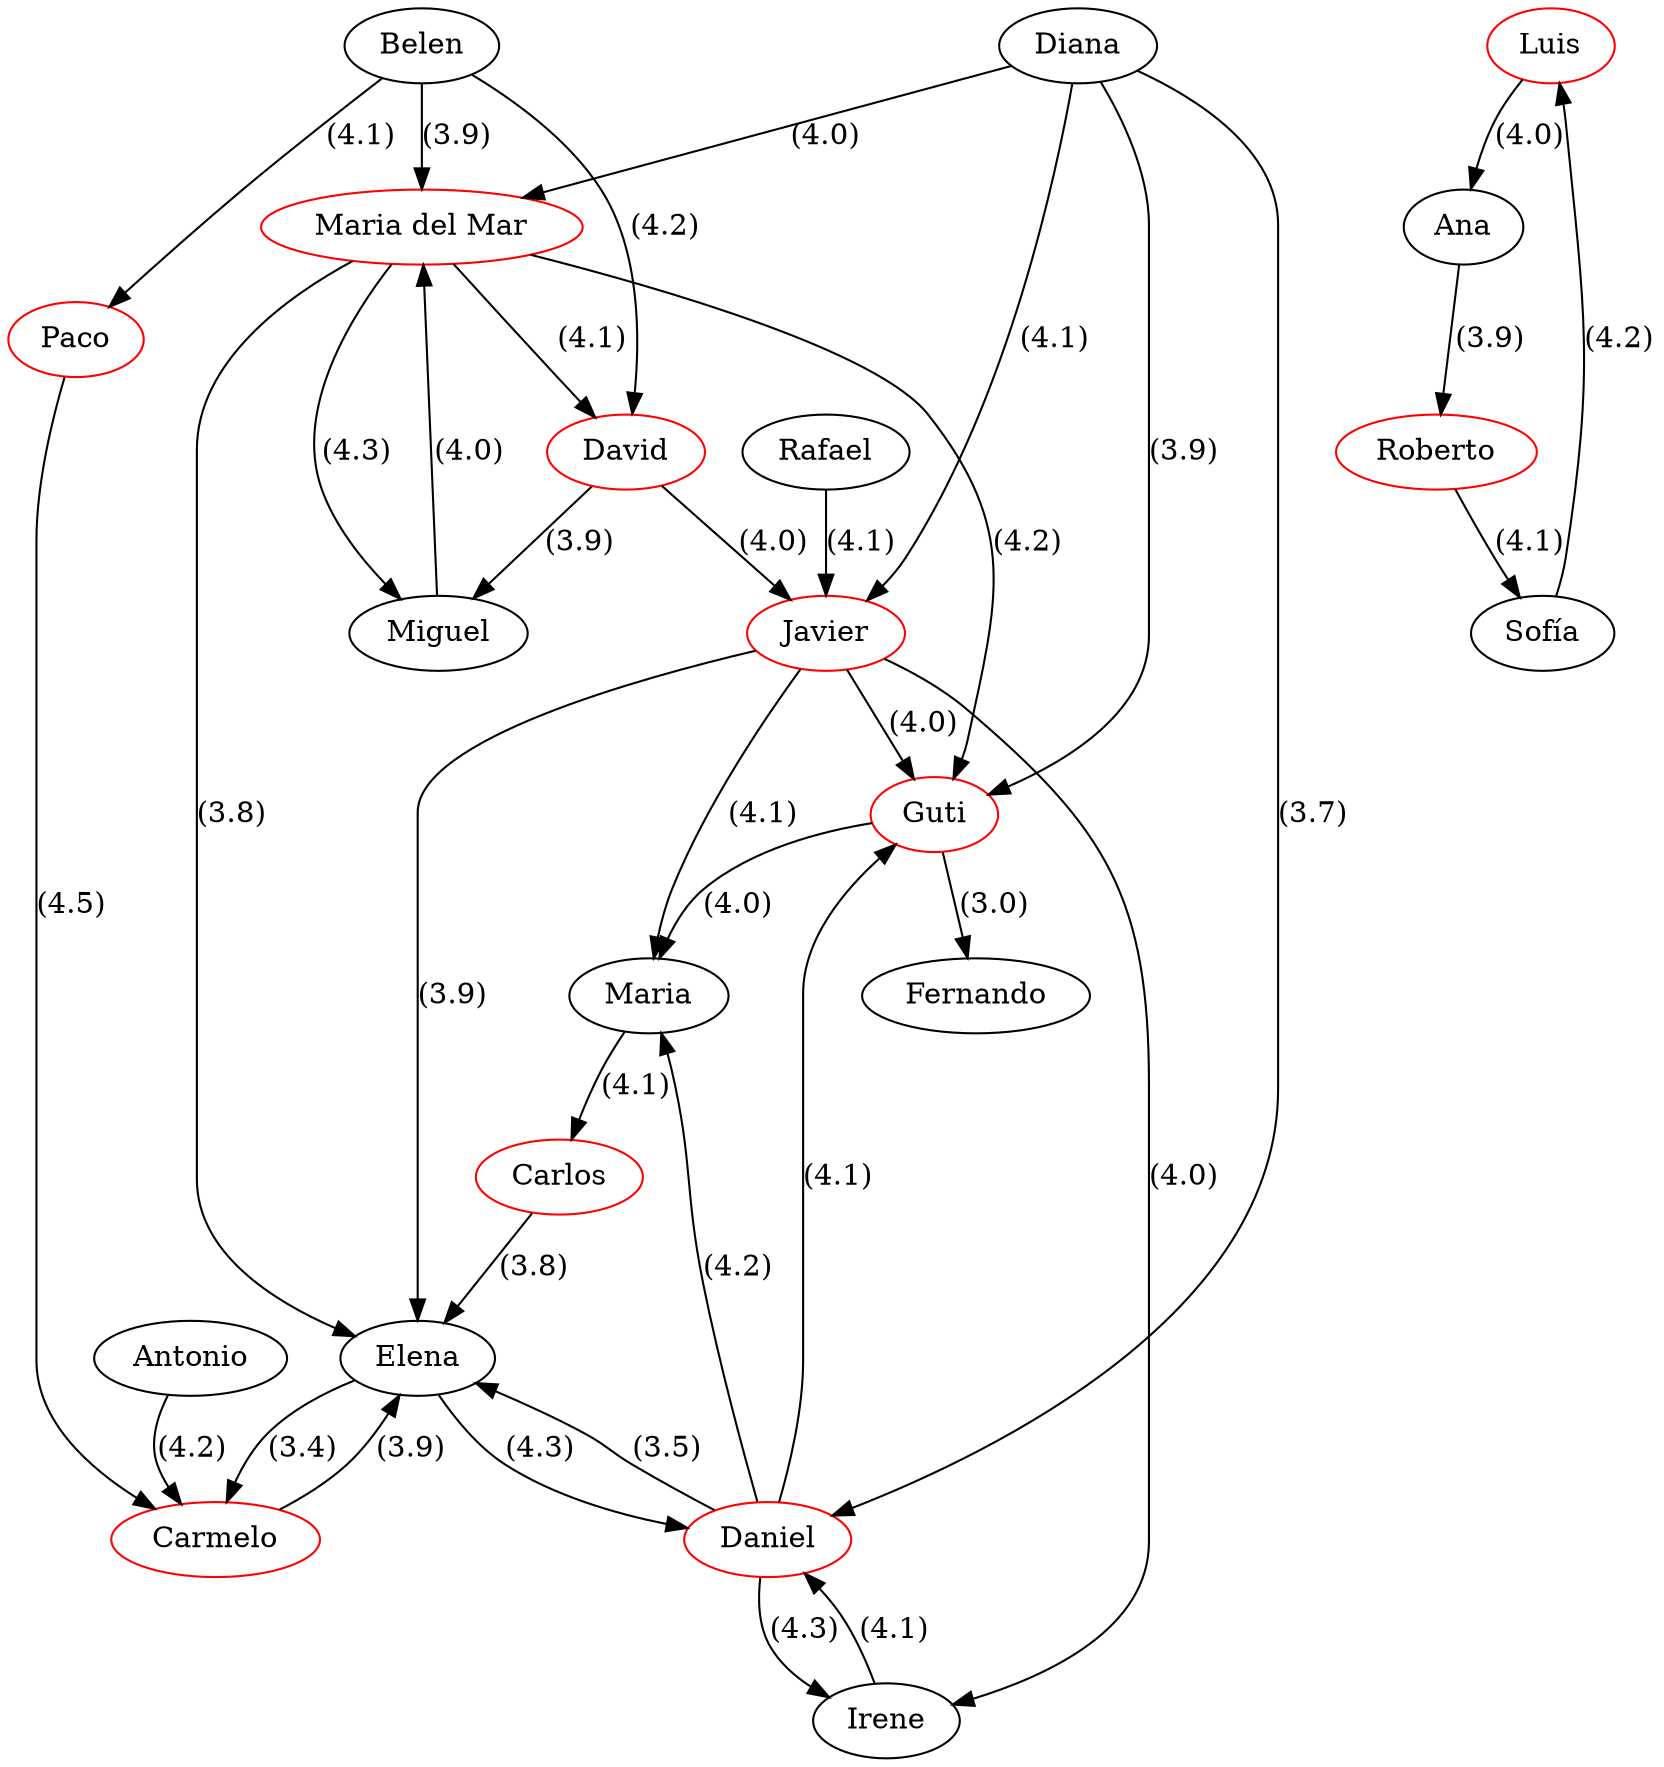 strict digraph G {
  1 [ label="Diana" ];
  2 [ color="red" label="Guti" ];
  3 [ color="red" label="David" ];
  4 [ label="Miguel" ];
  5 [ label="Belen" ];
  6 [ label="Rafael" ];
  7 [ color="red" label="Paco" ];
  8 [ label="Elena" ];
  9 [ label="Fernando" ];
  10 [ label="Irene" ];
  11 [ label="Antonio" ];
  12 [ label="Maria" ];
  13 [ color="red" label="Carlos" ];
  14 [ color="red" label="Daniel" ];
  15 [ color="red" label="Javier" ];
  16 [ color="red" label="Maria del Mar" ];
  17 [ color="red" label="Carmelo" ];
  18 [ color="red" label="Luis" ];
  19 [ label="Ana" ];
  20 [ color="red" label="Roberto" ];
  21 [ label="Sofía" ];
  1 -> 2 [ color="black" label="(3.9)" ];
  1 -> 14 [ color="black" label="(3.7)" ];
  1 -> 15 [ color="black" label="(4.1)" ];
  1 -> 16 [ color="black" label="(4.0)" ];
  14 -> 2 [ color="black" label="(4.1)" ];
  14 -> 8 [ color="black" label="(3.5)" ];
  14 -> 12 [ color="black" label="(4.2)" ];
  14 -> 10 [ color="black" label="(4.3)" ];
  15 -> 2 [ color="black" label="(4.0)" ];
  15 -> 8 [ color="black" label="(3.9)" ];
  15 -> 12 [ color="black" label="(4.1)" ];
  15 -> 10 [ color="black" label="(4.0)" ];
  16 -> 2 [ color="black" label="(4.2)" ];
  16 -> 8 [ color="black" label="(3.8)" ];
  16 -> 3 [ color="black" label="(4.1)" ];
  16 -> 4 [ color="black" label="(4.3)" ];
  13 -> 8 [ color="black" label="(3.8)" ];
  17 -> 8 [ color="black" label="(3.9)" ];
  3 -> 15 [ color="black" label="(4.0)" ];
  5 -> 16 [ color="black" label="(3.9)" ];
  10 -> 14 [ color="black" label="(4.1)" ];
  2 -> 12 [ color="black" label="(4.0)" ];
  11 -> 17 [ color="black" label="(4.2)" ];
  2 -> 9 [ color="black" label="(3.0)" ];
  3 -> 4 [ color="black" label="(3.9)" ];
  4 -> 16 [ color="black" label="(4.0)" ];
  5 -> 7 [ color="black" label="(4.1)" ];
  6 -> 15 [ color="black" label="(4.1)" ];
  8 -> 14 [ color="black" label="(4.3)" ];
  5 -> 3 [ color="black" label="(4.2)" ];
  7 -> 17 [ color="black" label="(4.5)" ];
  12 -> 13 [ color="black" label="(4.1)" ];
  8 -> 17 [ color="black" label="(3.4)" ];
  18 -> 19 [ color="black" label="(4.0)" ];
  19 -> 20 [ color="black" label="(3.9)" ];
  20 -> 21 [ color="black" label="(4.1)" ];
  21 -> 18 [ color="black" label="(4.2)" ];
}
